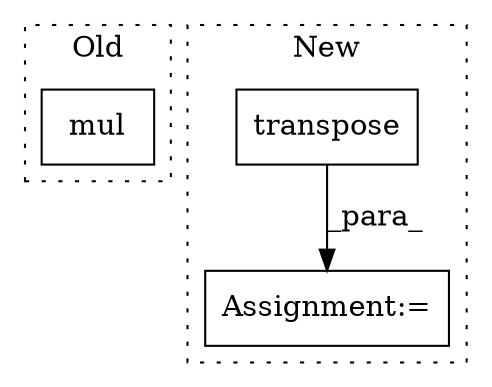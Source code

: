 digraph G {
subgraph cluster0 {
1 [label="mul" a="32" s="4277,4294" l="4,1" shape="box"];
label = "Old";
style="dotted";
}
subgraph cluster1 {
2 [label="transpose" a="32" s="3676,3689" l="10,1" shape="box"];
3 [label="Assignment:=" a="7" s="3777" l="1" shape="box"];
label = "New";
style="dotted";
}
2 -> 3 [label="_para_"];
}